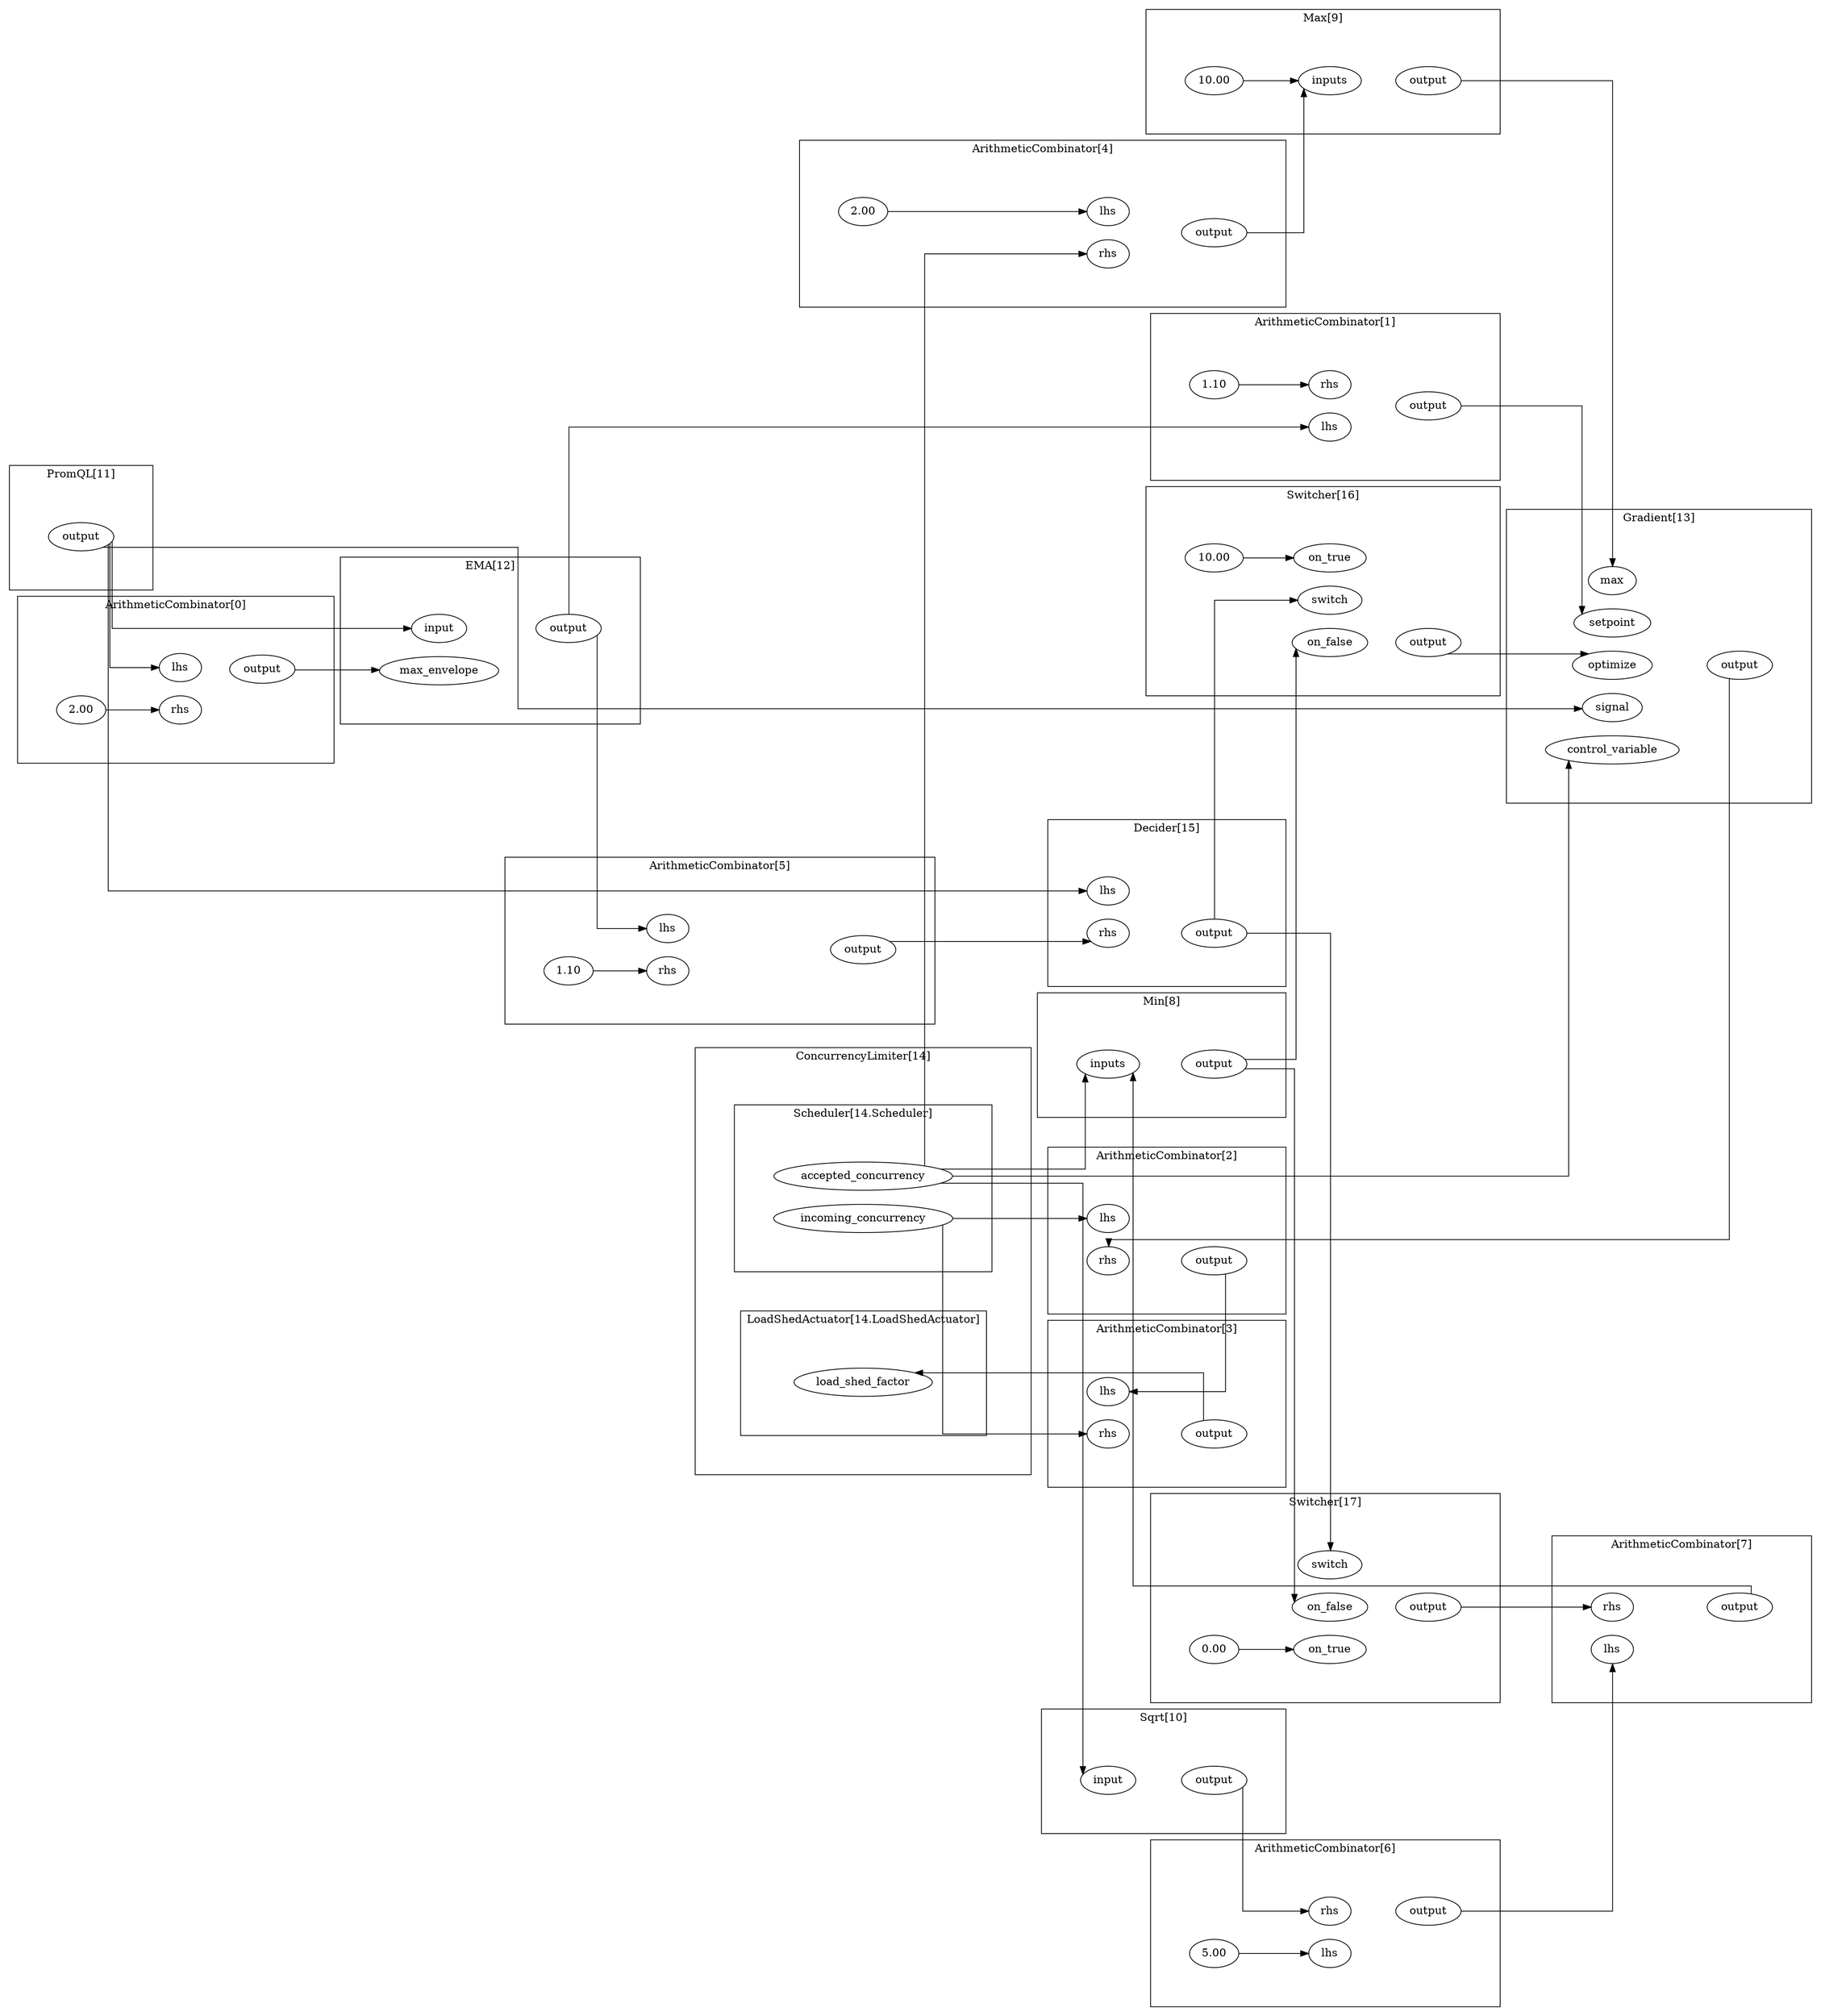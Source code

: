 digraph  {
	subgraph cluster_s1 {
		label="ArithmeticCombinator[0]";margin="50.0";
		n3[label="2.00"];
		n4[label="lhs"];
		n5[label="output"];
		n2[label="rhs"];
		n3->n2;
		n4->n5[style="invis"];
		{rank=same; n2;n4;};
		{rank=same; n5;};
		
	}
	subgraph cluster_s6 {
		label="ArithmeticCombinator[1]";margin="50.0";
		n9[label="1.10"];
		n7[label="lhs"];
		n10[label="output"];
		n8[label="rhs"];
		n9->n8;
		n8->n10[style="invis"];
		{rank=same; n7;n8;};
		{rank=same; n10;};
		
	}
	subgraph cluster_s11 {
		label="ArithmeticCombinator[2]";margin="50.0";
		n12[label="lhs"];
		n14[label="output"];
		n13[label="rhs"];
		n13->n14[style="invis"];
		{rank=same; n12;n13;};
		{rank=same; n14;};
		
	}
	subgraph cluster_s15 {
		label="ArithmeticCombinator[3]";margin="50.0";
		n16[label="lhs"];
		n18[label="output"];
		n17[label="rhs"];
		n17->n18[style="invis"];
		{rank=same; n16;n17;};
		{rank=same; n18;};
		
	}
	subgraph cluster_s19 {
		label="ArithmeticCombinator[4]";margin="50.0";
		n21[label="2.00"];
		n20[label="lhs"];
		n23[label="output"];
		n22[label="rhs"];
		n21->n20;
		n22->n23[style="invis"];
		{rank=same; n20;n22;};
		{rank=same; n23;};
		
	}
	subgraph cluster_s24 {
		label="ArithmeticCombinator[5]";margin="50.0";
		n27[label="1.10"];
		n25[label="lhs"];
		n28[label="output"];
		n26[label="rhs"];
		n27->n26;
		n26->n28[style="invis"];
		{rank=same; n25;n26;};
		{rank=same; n28;};
		
	}
	subgraph cluster_s29 {
		label="ArithmeticCombinator[6]";margin="50.0";
		n31[label="5.00"];
		n30[label="lhs"];
		n33[label="output"];
		n32[label="rhs"];
		n31->n30;
		n32->n33[style="invis"];
		{rank=same; n30;n32;};
		{rank=same; n33;};
		
	}
	subgraph cluster_s34 {
		label="ArithmeticCombinator[7]";margin="50.0";
		n35[label="lhs"];
		n37[label="output"];
		n36[label="rhs"];
		n36->n37[style="invis"];
		{rank=same; n35;n36;};
		{rank=same; n37;};
		
	}
	subgraph cluster_s61 {
		subgraph cluster_s65 {
			label="LoadShedActuator[14.LoadShedActuator]";margin="50.0";
			n66[label="load_shed_factor"];
			{rank=same; n66;};
			
		}
		subgraph cluster_s62 {
			label="Scheduler[14.Scheduler]";margin="50.0";
			n63[label="accepted_concurrency"];
			n64[label="incoming_concurrency"];
			{rank=same; n63;n64;};
			
		}
		label="ConcurrencyLimiter[14]";margin="50.0";
		
	}
	subgraph cluster_s67 {
		label="Decider[15]";margin="50.0";
		n68[label="lhs"];
		n70[label="output"];
		n69[label="rhs"];
		n69->n70[style="invis"];
		{rank=same; n68;n69;};
		{rank=same; n70;};
		
	}
	subgraph cluster_s50 {
		label="EMA[12]";margin="50.0";
		n52[label="input"];
		n51[label="max_envelope"];
		n53[label="output"];
		n52->n53[style="invis"];
		{rank=same; n51;n52;};
		{rank=same; n53;};
		
	}
	subgraph cluster_s54 {
		label="Gradient[13]";margin="50.0";
		n55[label="control_variable"];
		n59[label="max"];
		n58[label="optimize"];
		n60[label="output"];
		n57[label="setpoint"];
		n56[label="signal"];
		n59->n60[style="invis"];
		{rank=same; n55;n56;n57;n58;n59;};
		{rank=same; n60;};
		
	}
	subgraph cluster_s41 {
		label="Max[9]";margin="50.0";
		n43[label="10.00"];
		n42[label="inputs"];
		n44[label="output"];
		n43->n42;
		n42->n44[style="invis"];
		{rank=same; n42;n42;};
		{rank=same; n44;};
		
	}
	subgraph cluster_s38 {
		label="Min[8]";margin="50.0";
		n39[label="inputs"];
		n40[label="output"];
		n39->n40[style="invis"];
		{rank=same; n39;n39;};
		{rank=same; n40;};
		
	}
	subgraph cluster_s48 {
		label="PromQL[11]";margin="50.0";
		n49[label="output"];
		{rank=same; n49;};
		
	}
	subgraph cluster_s45 {
		label="Sqrt[10]";margin="50.0";
		n46[label="input"];
		n47[label="output"];
		n46->n47[style="invis"];
		{rank=same; n46;};
		{rank=same; n47;};
		
	}
	subgraph cluster_s71 {
		label="Switcher[16]";margin="50.0";
		n74[label="10.00"];
		n75[label="on_false"];
		n73[label="on_true"];
		n76[label="output"];
		n72[label="switch"];
		n74->n73;
		n75->n76[style="invis"];
		{rank=same; n72;n73;n75;};
		{rank=same; n76;};
		
	}
	subgraph cluster_s77 {
		label="Switcher[17]";margin="50.0";
		n80[label="0.00"];
		n81[label="on_false"];
		n79[label="on_true"];
		n82[label="output"];
		n78[label="switch"];
		n80->n79;
		n81->n82[style="invis"];
		{rank=same; n78;n79;n81;};
		{rank=same; n82;};
		
	}
	rankdir="LR";splines="ortho";
	n63->n22;
	n63->n39;
	n63->n46;
	n63->n55;
	n64->n12;
	n64->n17;
	n14->n16;
	n76->n58;
	n5->n51;
	n10->n57;
	n28->n69;
	n33->n35;
	n40->n75;
	n40->n81;
	n60->n13;
	n70->n72;
	n70->n78;
	n82->n36;
	n37->n39;
	n47->n32;
	n18->n66;
	n23->n42;
	n44->n59;
	n49->n4;
	n49->n52;
	n49->n56;
	n49->n68;
	n53->n7;
	n53->n25;
	
}
